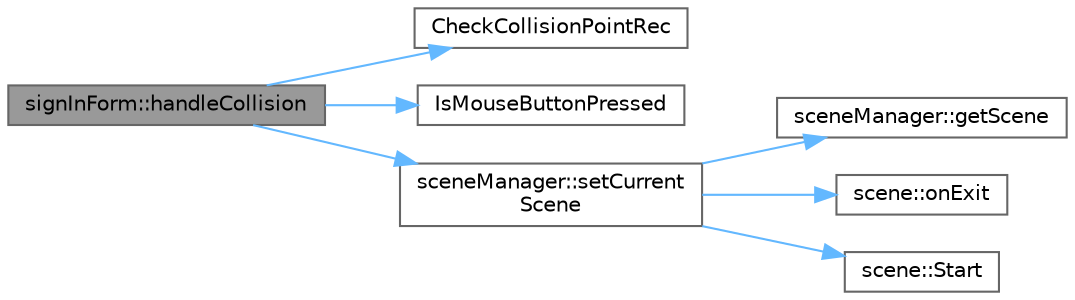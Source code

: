 digraph "signInForm::handleCollision"
{
 // INTERACTIVE_SVG=YES
 // LATEX_PDF_SIZE
  bgcolor="transparent";
  edge [fontname=Helvetica,fontsize=10,labelfontname=Helvetica,labelfontsize=10];
  node [fontname=Helvetica,fontsize=10,shape=box,height=0.2,width=0.4];
  rankdir="LR";
  Node1 [label="signInForm::handleCollision",height=0.2,width=0.4,color="gray40", fillcolor="grey60", style="filled", fontcolor="black",tooltip=" "];
  Node1 -> Node2 [color="steelblue1",style="solid"];
  Node2 [label="CheckCollisionPointRec",height=0.2,width=0.4,color="grey40", fillcolor="white", style="filled",URL="$raylib_8h.html#ab68cac8a5da75126cd8a1fbfa6703f09",tooltip=" "];
  Node1 -> Node3 [color="steelblue1",style="solid"];
  Node3 [label="IsMouseButtonPressed",height=0.2,width=0.4,color="grey40", fillcolor="white", style="filled",URL="$raylib_8h.html#ad2cec5ca39659dd5242e69843ecb638a",tooltip=" "];
  Node1 -> Node4 [color="steelblue1",style="solid"];
  Node4 [label="sceneManager::setCurrent\lScene",height=0.2,width=0.4,color="grey40", fillcolor="white", style="filled",URL="$classscene_manager.html#aeb97acb15e0dd0b3aa2847a760f47078",tooltip=" "];
  Node4 -> Node5 [color="steelblue1",style="solid"];
  Node5 [label="sceneManager::getScene",height=0.2,width=0.4,color="grey40", fillcolor="white", style="filled",URL="$classscene_manager.html#a48c6d996c4a052e694d288ebbe117fe0",tooltip=" "];
  Node4 -> Node6 [color="steelblue1",style="solid"];
  Node6 [label="scene::onExit",height=0.2,width=0.4,color="grey40", fillcolor="white", style="filled",URL="$classscene.html#a75fdc3a309f484ee422bba31c71bad80",tooltip=" "];
  Node4 -> Node7 [color="steelblue1",style="solid"];
  Node7 [label="scene::Start",height=0.2,width=0.4,color="grey40", fillcolor="white", style="filled",URL="$classscene.html#a3607e35584006f62e88514b945437ba3",tooltip=" "];
}
